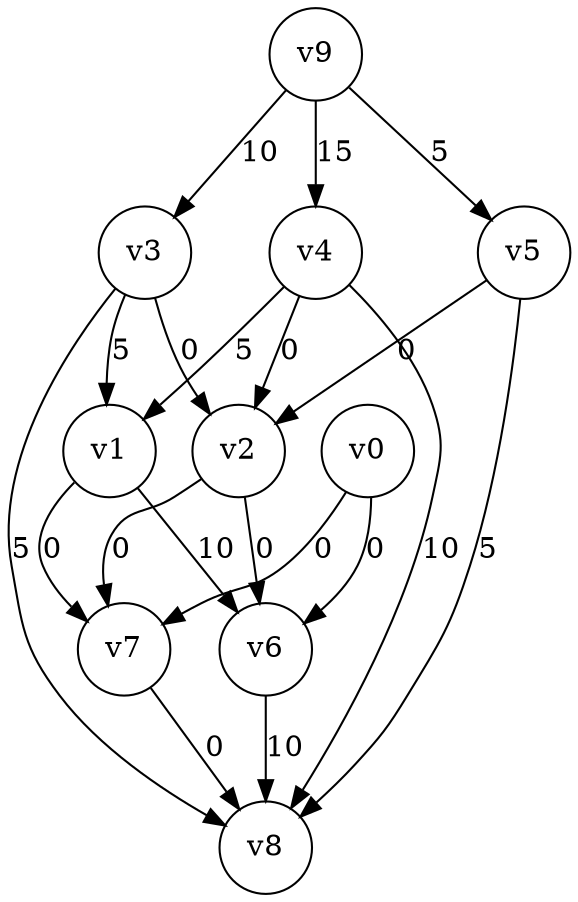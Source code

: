 digraph
{
	node [shape=circle, label="v0"] 0;
	node [shape=circle, label="v1"] 1;
	node [shape=circle, label="v2"] 2;
	node [shape=circle, label="v3"] 3;
	node [shape=circle, label="v4"] 4;
	node [shape=circle, label="v5"] 5;
	node [shape=circle, label="v6"] 6;
	node [shape=circle, label="v7"] 7;
	node [shape=circle, label="v8"] 8;
	node [shape=circle, label="v9"] 9;
	0 -> 6 [label="0"]
	0 -> 7 [label="0"]
	1 -> 6 [label="10"]
	1 -> 7 [label="0"]
	2 -> 6 [label="0"]
	2 -> 7 [label="0"]
	3 -> 1 [label="5"]
	3 -> 2 [label="0"]
	3 -> 8 [label="5"]
	4 -> 1 [label="5"]
	4 -> 2 [label="0"]
	4 -> 8 [label="10"]
	5 -> 2 [label="0"]
	5 -> 8 [label="5"]
	6 -> 8 [label="10"]
	7 -> 8 [label="0"]
	9 -> 3 [label="10"]
	9 -> 4 [label="15"]
	9 -> 5 [label="5"]
}
